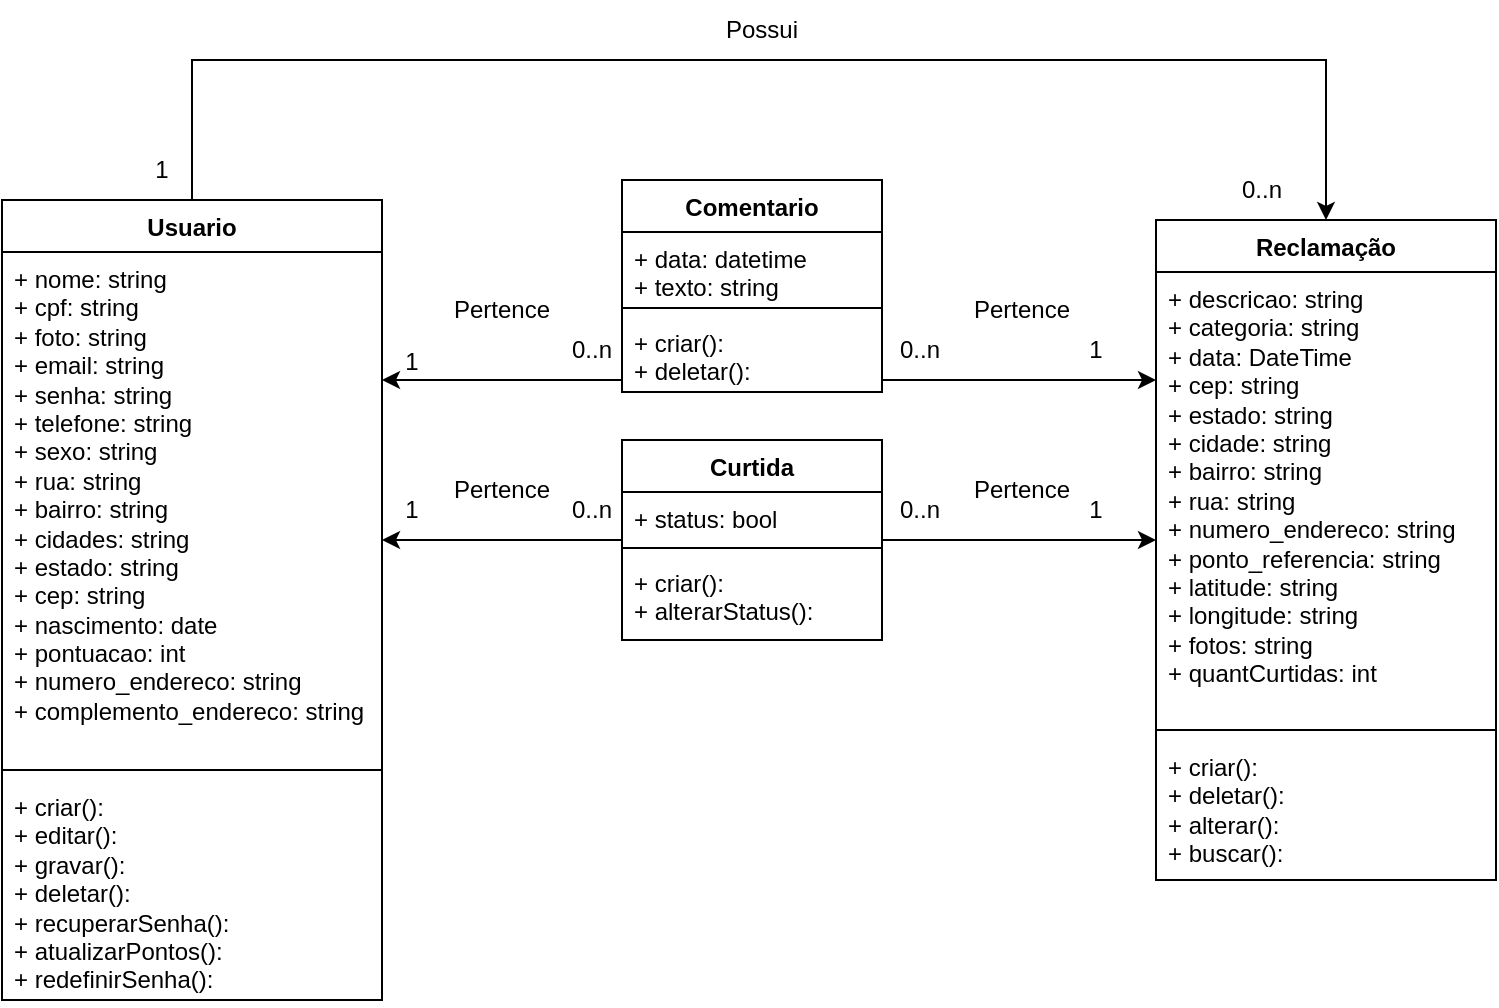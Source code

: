 <mxfile version="24.7.17">
  <diagram name="Página-1" id="DdRlDtEebFKFZhzjNbIg">
    <mxGraphModel dx="1167" dy="580" grid="1" gridSize="10" guides="1" tooltips="1" connect="1" arrows="1" fold="1" page="1" pageScale="1" pageWidth="827" pageHeight="1169" math="0" shadow="0">
      <root>
        <mxCell id="0" />
        <mxCell id="1" parent="0" />
        <mxCell id="LXjLLU86fBAdgUQdz-oU-1" value="Usuario" style="swimlane;fontStyle=1;align=center;verticalAlign=top;childLayout=stackLayout;horizontal=1;startSize=26;horizontalStack=0;resizeParent=1;resizeParentMax=0;resizeLast=0;collapsible=1;marginBottom=0;whiteSpace=wrap;html=1;" parent="1" vertex="1">
          <mxGeometry x="40" y="140" width="190" height="400" as="geometry">
            <mxRectangle x="40" y="120" width="80" height="30" as="alternateBounds" />
          </mxGeometry>
        </mxCell>
        <mxCell id="LXjLLU86fBAdgUQdz-oU-2" value="&lt;span style=&quot;text-wrap: nowrap;&quot;&gt;+ nome: string&lt;/span&gt;&lt;div&gt;+ cpf: string&lt;br style=&quot;padding: 0px; margin: 0px; text-wrap: nowrap;&quot;&gt;&lt;span style=&quot;text-wrap: nowrap;&quot;&gt;+ foto: string&lt;/span&gt;&lt;br style=&quot;padding: 0px; margin: 0px; text-wrap: nowrap;&quot;&gt;&lt;span style=&quot;text-wrap: nowrap;&quot;&gt;+ email: string&lt;/span&gt;&lt;br style=&quot;padding: 0px; margin: 0px; text-wrap: nowrap;&quot;&gt;&lt;span style=&quot;text-wrap: nowrap;&quot;&gt;+ senha: string&lt;/span&gt;&lt;br style=&quot;padding: 0px; margin: 0px; text-wrap: nowrap;&quot;&gt;&lt;span style=&quot;text-wrap: nowrap;&quot;&gt;+ telefone: string&lt;/span&gt;&lt;br style=&quot;padding: 0px; margin: 0px; text-wrap: nowrap;&quot;&gt;&lt;span style=&quot;text-wrap: nowrap;&quot;&gt;+ sexo: string&lt;/span&gt;&lt;br style=&quot;padding: 0px; margin: 0px; text-wrap: nowrap;&quot;&gt;&lt;span style=&quot;text-wrap: nowrap;&quot;&gt;+ rua: string&lt;/span&gt;&lt;/div&gt;&lt;div&gt;&lt;span style=&quot;text-wrap: nowrap;&quot;&gt;+ bairro: string&lt;/span&gt;&lt;/div&gt;&lt;div&gt;+ cidades: string&lt;/div&gt;&lt;div&gt;+ estado: string&lt;br style=&quot;padding: 0px; margin: 0px;&quot;&gt;&lt;span style=&quot;text-wrap: nowrap;&quot;&gt;+ cep: string&lt;/span&gt;&lt;br style=&quot;padding: 0px; margin: 0px; text-wrap: nowrap;&quot;&gt;&lt;span style=&quot;text-wrap: nowrap;&quot;&gt;+ nascimento: date&lt;/span&gt;&lt;br style=&quot;padding: 0px; margin: 0px; text-wrap: nowrap;&quot;&gt;&lt;span style=&quot;text-wrap: nowrap;&quot;&gt;+ pontuacao: int&lt;/span&gt;&lt;div&gt;&lt;span style=&quot;text-wrap: nowrap;&quot;&gt;+ numero_endereco: string&lt;/span&gt;&lt;span style=&quot;text-wrap: nowrap;&quot;&gt;&lt;br&gt;&lt;/span&gt;&lt;/div&gt;&lt;div&gt;&lt;span style=&quot;text-wrap: nowrap;&quot;&gt;+ complemento_endereco: string&lt;/span&gt;&lt;span style=&quot;text-wrap: nowrap;&quot;&gt;&lt;br&gt;&lt;/span&gt;&lt;/div&gt;&lt;/div&gt;" style="text;strokeColor=none;fillColor=none;align=left;verticalAlign=top;spacingLeft=4;spacingRight=4;overflow=hidden;rotatable=0;points=[[0,0.5],[1,0.5]];portConstraint=eastwest;whiteSpace=wrap;html=1;" parent="LXjLLU86fBAdgUQdz-oU-1" vertex="1">
          <mxGeometry y="26" width="190" height="254" as="geometry" />
        </mxCell>
        <mxCell id="LXjLLU86fBAdgUQdz-oU-3" value="" style="line;strokeWidth=1;fillColor=none;align=left;verticalAlign=middle;spacingTop=-1;spacingLeft=3;spacingRight=3;rotatable=0;labelPosition=right;points=[];portConstraint=eastwest;strokeColor=inherit;" parent="LXjLLU86fBAdgUQdz-oU-1" vertex="1">
          <mxGeometry y="280" width="190" height="10" as="geometry" />
        </mxCell>
        <mxCell id="LXjLLU86fBAdgUQdz-oU-4" value="&lt;span style=&quot;text-wrap: nowrap;&quot;&gt;+ criar():&lt;/span&gt;&lt;br style=&quot;padding: 0px; margin: 0px; text-wrap: nowrap;&quot;&gt;&lt;span style=&quot;text-wrap: nowrap;&quot;&gt;+ editar():&amp;nbsp;&lt;/span&gt;&lt;br style=&quot;padding: 0px; margin: 0px; text-wrap: nowrap;&quot;&gt;&lt;span style=&quot;text-wrap: nowrap;&quot;&gt;+ gravar():&lt;/span&gt;&lt;br style=&quot;padding: 0px; margin: 0px; text-wrap: nowrap;&quot;&gt;&lt;span style=&quot;text-wrap: nowrap;&quot;&gt;+ deletar():&amp;nbsp;&lt;/span&gt;&lt;br style=&quot;padding: 0px; margin: 0px; text-wrap: nowrap;&quot;&gt;&lt;span style=&quot;text-wrap: nowrap;&quot;&gt;+ recuperarSenha():&lt;/span&gt;&lt;br style=&quot;padding: 0px; margin: 0px; text-wrap: nowrap;&quot;&gt;&lt;span style=&quot;text-wrap: nowrap;&quot;&gt;+ atualizarPontos():&lt;/span&gt;&lt;br&gt;&lt;div&gt;&lt;span style=&quot;text-wrap: nowrap;&quot;&gt;+ redefinirSenha():&lt;/span&gt;&lt;span style=&quot;text-wrap: nowrap;&quot;&gt;&lt;br&gt;&lt;/span&gt;&lt;/div&gt;" style="text;strokeColor=none;fillColor=none;align=left;verticalAlign=top;spacingLeft=4;spacingRight=4;overflow=hidden;rotatable=0;points=[[0,0.5],[1,0.5]];portConstraint=eastwest;whiteSpace=wrap;html=1;" parent="LXjLLU86fBAdgUQdz-oU-1" vertex="1">
          <mxGeometry y="290" width="190" height="110" as="geometry" />
        </mxCell>
        <mxCell id="LXjLLU86fBAdgUQdz-oU-5" value="Reclamação" style="swimlane;fontStyle=1;align=center;verticalAlign=top;childLayout=stackLayout;horizontal=1;startSize=26;horizontalStack=0;resizeParent=1;resizeParentMax=0;resizeLast=0;collapsible=1;marginBottom=0;whiteSpace=wrap;html=1;" parent="1" vertex="1">
          <mxGeometry x="617" y="150" width="170" height="330" as="geometry" />
        </mxCell>
        <mxCell id="LXjLLU86fBAdgUQdz-oU-6" value="&lt;div&gt;&lt;span style=&quot;text-wrap: nowrap;&quot;&gt;+ descricao: string&lt;/span&gt;&lt;br style=&quot;padding: 0px; margin: 0px; text-wrap: nowrap;&quot;&gt;&lt;span style=&quot;text-wrap: nowrap;&quot;&gt;+ categoria: string&lt;/span&gt;&lt;br style=&quot;padding: 0px; margin: 0px; text-wrap: nowrap;&quot;&gt;&lt;span style=&quot;text-wrap: nowrap;&quot;&gt;+ data: DateTime&lt;/span&gt;&lt;/div&gt;&lt;div&gt;+&amp;nbsp;&lt;span style=&quot;text-wrap: nowrap; background-color: initial;&quot;&gt;cep: string&lt;/span&gt;&lt;/div&gt;&lt;div&gt;&lt;span style=&quot;text-wrap: nowrap; background-color: initial;&quot;&gt;+ estado: string&lt;/span&gt;&lt;/div&gt;&lt;div&gt;&lt;span style=&quot;text-wrap: nowrap; background-color: initial;&quot;&gt;+ cidade: string&lt;/span&gt;&lt;/div&gt;&lt;div&gt;&lt;span style=&quot;text-wrap: nowrap; background-color: initial;&quot;&gt;+ bairro: string&lt;/span&gt;&lt;/div&gt;&lt;div&gt;&lt;span style=&quot;text-wrap: nowrap;&quot;&gt;+ rua: string&lt;/span&gt;&lt;br style=&quot;text-wrap: nowrap;&quot;&gt;&lt;span style=&quot;text-wrap: nowrap;&quot;&gt;+ numero_endereco: string&lt;/span&gt;&lt;/div&gt;&lt;div&gt;&lt;span style=&quot;text-wrap: nowrap;&quot;&gt;+&amp;nbsp;&lt;/span&gt;&lt;span style=&quot;text-wrap: nowrap; background-color: initial;&quot;&gt;ponto_referencia: string&lt;/span&gt;&lt;br style=&quot;padding: 0px; margin: 0px; text-wrap: nowrap;&quot;&gt;&lt;span style=&quot;text-wrap: nowrap;&quot;&gt;+ latitude: string&lt;/span&gt;&lt;br style=&quot;padding: 0px; margin: 0px; text-wrap: nowrap;&quot;&gt;&lt;span style=&quot;text-wrap: nowrap;&quot;&gt;+ longitude: string&lt;/span&gt;&lt;br style=&quot;padding: 0px; margin: 0px; text-wrap: nowrap;&quot;&gt;&lt;span style=&quot;text-wrap: nowrap;&quot;&gt;+ fotos: string&lt;/span&gt;&lt;br style=&quot;padding: 0px; margin: 0px; text-wrap: nowrap;&quot;&gt;&lt;span style=&quot;text-wrap: nowrap;&quot;&gt;+ quantCurtidas: int&lt;/span&gt;&lt;br&gt;&lt;/div&gt;" style="text;strokeColor=none;fillColor=none;align=left;verticalAlign=top;spacingLeft=4;spacingRight=4;overflow=hidden;rotatable=0;points=[[0,0.5],[1,0.5]];portConstraint=eastwest;whiteSpace=wrap;html=1;" parent="LXjLLU86fBAdgUQdz-oU-5" vertex="1">
          <mxGeometry y="26" width="170" height="224" as="geometry" />
        </mxCell>
        <mxCell id="LXjLLU86fBAdgUQdz-oU-7" value="" style="line;strokeWidth=1;fillColor=none;align=left;verticalAlign=middle;spacingTop=-1;spacingLeft=3;spacingRight=3;rotatable=0;labelPosition=right;points=[];portConstraint=eastwest;strokeColor=inherit;" parent="LXjLLU86fBAdgUQdz-oU-5" vertex="1">
          <mxGeometry y="250" width="170" height="10" as="geometry" />
        </mxCell>
        <mxCell id="LXjLLU86fBAdgUQdz-oU-8" value="+ criar():&amp;nbsp;&lt;br style=&quot;padding: 0px; margin: 0px;&quot;&gt;&lt;span style=&quot;&quot;&gt;+ deletar():&amp;nbsp;&lt;/span&gt;&lt;br style=&quot;padding: 0px; margin: 0px;&quot;&gt;+ alterar():&lt;br&gt;+ buscar():&lt;span style=&quot;&quot;&gt;&amp;nbsp;&lt;/span&gt;&lt;br style=&quot;padding: 0px; margin: 0px;&quot;&gt;" style="text;strokeColor=none;fillColor=none;align=left;verticalAlign=top;spacingLeft=4;spacingRight=4;overflow=hidden;rotatable=0;points=[[0,0.5],[1,0.5]];portConstraint=eastwest;whiteSpace=wrap;html=1;" parent="LXjLLU86fBAdgUQdz-oU-5" vertex="1">
          <mxGeometry y="260" width="170" height="70" as="geometry" />
        </mxCell>
        <mxCell id="LXjLLU86fBAdgUQdz-oU-9" value="Comentario" style="swimlane;fontStyle=1;align=center;verticalAlign=top;childLayout=stackLayout;horizontal=1;startSize=26;horizontalStack=0;resizeParent=1;resizeParentMax=0;resizeLast=0;collapsible=1;marginBottom=0;whiteSpace=wrap;html=1;" parent="1" vertex="1">
          <mxGeometry x="350" y="130" width="130" height="106" as="geometry" />
        </mxCell>
        <mxCell id="LXjLLU86fBAdgUQdz-oU-10" value="+ data: datetime&lt;br&gt;+ texto: string" style="text;strokeColor=none;fillColor=none;align=left;verticalAlign=top;spacingLeft=4;spacingRight=4;overflow=hidden;rotatable=0;points=[[0,0.5],[1,0.5]];portConstraint=eastwest;whiteSpace=wrap;html=1;" parent="LXjLLU86fBAdgUQdz-oU-9" vertex="1">
          <mxGeometry y="26" width="130" height="34" as="geometry" />
        </mxCell>
        <mxCell id="LXjLLU86fBAdgUQdz-oU-11" value="" style="line;strokeWidth=1;fillColor=none;align=left;verticalAlign=middle;spacingTop=-1;spacingLeft=3;spacingRight=3;rotatable=0;labelPosition=right;points=[];portConstraint=eastwest;strokeColor=inherit;" parent="LXjLLU86fBAdgUQdz-oU-9" vertex="1">
          <mxGeometry y="60" width="130" height="8" as="geometry" />
        </mxCell>
        <mxCell id="LXjLLU86fBAdgUQdz-oU-12" value="+ criar():&#xa;+ deletar(): " style="text;align=left;verticalAlign=top;spacingLeft=4;spacingRight=4;overflow=hidden;rotatable=0;points=[[0,0.5],[1,0.5]];portConstraint=eastwest;" parent="LXjLLU86fBAdgUQdz-oU-9" vertex="1">
          <mxGeometry y="68" width="130" height="38" as="geometry" />
        </mxCell>
        <mxCell id="LXjLLU86fBAdgUQdz-oU-13" value="1" style="text;html=1;align=center;verticalAlign=middle;whiteSpace=wrap;rounded=0;" parent="1" vertex="1">
          <mxGeometry x="557" y="200" width="60" height="30" as="geometry" />
        </mxCell>
        <mxCell id="LXjLLU86fBAdgUQdz-oU-14" value="0..n" style="text;html=1;align=center;verticalAlign=middle;whiteSpace=wrap;rounded=0;" parent="1" vertex="1">
          <mxGeometry x="468.5" y="200" width="60" height="30" as="geometry" />
        </mxCell>
        <mxCell id="LXjLLU86fBAdgUQdz-oU-15" value="Curtida" style="swimlane;fontStyle=1;align=center;verticalAlign=top;childLayout=stackLayout;horizontal=1;startSize=26;horizontalStack=0;resizeParent=1;resizeParentMax=0;resizeLast=0;collapsible=1;marginBottom=0;whiteSpace=wrap;html=1;" parent="1" vertex="1">
          <mxGeometry x="350" y="260" width="130" height="100" as="geometry">
            <mxRectangle x="318.5" y="230" width="80" height="30" as="alternateBounds" />
          </mxGeometry>
        </mxCell>
        <mxCell id="LXjLLU86fBAdgUQdz-oU-16" value="+ status: bool" style="text;strokeColor=none;fillColor=none;align=left;verticalAlign=top;spacingLeft=4;spacingRight=4;overflow=hidden;rotatable=0;points=[[0,0.5],[1,0.5]];portConstraint=eastwest;whiteSpace=wrap;html=1;" parent="LXjLLU86fBAdgUQdz-oU-15" vertex="1">
          <mxGeometry y="26" width="130" height="24" as="geometry" />
        </mxCell>
        <mxCell id="LXjLLU86fBAdgUQdz-oU-17" value="" style="line;strokeWidth=1;fillColor=none;align=left;verticalAlign=middle;spacingTop=-1;spacingLeft=3;spacingRight=3;rotatable=0;labelPosition=right;points=[];portConstraint=eastwest;strokeColor=inherit;" parent="LXjLLU86fBAdgUQdz-oU-15" vertex="1">
          <mxGeometry y="50" width="130" height="8" as="geometry" />
        </mxCell>
        <mxCell id="LXjLLU86fBAdgUQdz-oU-18" value="+ criar():&#xa;+ alterarStatus(): " style="text;align=left;verticalAlign=top;spacingLeft=4;spacingRight=4;overflow=hidden;rotatable=0;points=[[0,0.5],[1,0.5]];portConstraint=eastwest;" parent="LXjLLU86fBAdgUQdz-oU-15" vertex="1">
          <mxGeometry y="58" width="130" height="42" as="geometry" />
        </mxCell>
        <mxCell id="LXjLLU86fBAdgUQdz-oU-19" value="1" style="text;html=1;align=center;verticalAlign=middle;whiteSpace=wrap;rounded=0;" parent="1" vertex="1">
          <mxGeometry x="557" y="280" width="60" height="30" as="geometry" />
        </mxCell>
        <mxCell id="LXjLLU86fBAdgUQdz-oU-20" value="0..n" style="text;html=1;align=center;verticalAlign=middle;whiteSpace=wrap;rounded=0;" parent="1" vertex="1">
          <mxGeometry x="320" y="200" width="30" height="30" as="geometry" />
        </mxCell>
        <mxCell id="LXjLLU86fBAdgUQdz-oU-21" value="1" style="text;html=1;align=center;verticalAlign=middle;whiteSpace=wrap;rounded=0;" parent="1" vertex="1">
          <mxGeometry x="230" y="206" width="30" height="30" as="geometry" />
        </mxCell>
        <mxCell id="LXjLLU86fBAdgUQdz-oU-22" value="0..n" style="text;html=1;align=center;verticalAlign=middle;whiteSpace=wrap;rounded=0;" parent="1" vertex="1">
          <mxGeometry x="468.5" y="280" width="60" height="30" as="geometry" />
        </mxCell>
        <mxCell id="LXjLLU86fBAdgUQdz-oU-23" value="0..n" style="text;html=1;align=center;verticalAlign=middle;whiteSpace=wrap;rounded=0;" parent="1" vertex="1">
          <mxGeometry x="324.25" y="280" width="21.5" height="30" as="geometry" />
        </mxCell>
        <mxCell id="LXjLLU86fBAdgUQdz-oU-24" value="1" style="text;html=1;align=center;verticalAlign=middle;whiteSpace=wrap;rounded=0;" parent="1" vertex="1">
          <mxGeometry x="230" y="280" width="30" height="30" as="geometry" />
        </mxCell>
        <mxCell id="LXjLLU86fBAdgUQdz-oU-25" value="0..n" style="text;html=1;align=center;verticalAlign=middle;whiteSpace=wrap;rounded=0;" parent="1" vertex="1">
          <mxGeometry x="640" y="120" width="60" height="30" as="geometry" />
        </mxCell>
        <mxCell id="LXjLLU86fBAdgUQdz-oU-26" value="1" style="text;html=1;align=center;verticalAlign=middle;whiteSpace=wrap;rounded=0;" parent="1" vertex="1">
          <mxGeometry x="90" y="110" width="60" height="30" as="geometry" />
        </mxCell>
        <mxCell id="LXjLLU86fBAdgUQdz-oU-27" value="" style="endArrow=classic;endFill=1;endSize=6;html=1;rounded=0;entryX=0.5;entryY=0;entryDx=0;entryDy=0;exitX=0.5;exitY=0;exitDx=0;exitDy=0;" parent="1" source="LXjLLU86fBAdgUQdz-oU-1" target="LXjLLU86fBAdgUQdz-oU-5" edge="1">
          <mxGeometry width="160" relative="1" as="geometry">
            <mxPoint x="330" y="70" as="sourcePoint" />
            <mxPoint x="478" y="70" as="targetPoint" />
            <Array as="points">
              <mxPoint x="135" y="70" />
              <mxPoint x="702" y="70" />
            </Array>
          </mxGeometry>
        </mxCell>
        <mxCell id="LXjLLU86fBAdgUQdz-oU-28" value="Possui" style="text;html=1;align=center;verticalAlign=middle;whiteSpace=wrap;rounded=0;" parent="1" vertex="1">
          <mxGeometry x="390" y="40" width="60" height="30" as="geometry" />
        </mxCell>
        <mxCell id="LXjLLU86fBAdgUQdz-oU-29" value="Pertence" style="text;html=1;align=center;verticalAlign=middle;whiteSpace=wrap;rounded=0;" parent="1" vertex="1">
          <mxGeometry x="260" y="180" width="60" height="30" as="geometry" />
        </mxCell>
        <mxCell id="LXjLLU86fBAdgUQdz-oU-30" value="Pertence" style="text;html=1;align=center;verticalAlign=middle;whiteSpace=wrap;rounded=0;" parent="1" vertex="1">
          <mxGeometry x="260" y="270" width="60" height="30" as="geometry" />
        </mxCell>
        <mxCell id="LXjLLU86fBAdgUQdz-oU-31" value="Pertence" style="text;html=1;align=center;verticalAlign=middle;whiteSpace=wrap;rounded=0;" parent="1" vertex="1">
          <mxGeometry x="520" y="180" width="60" height="30" as="geometry" />
        </mxCell>
        <mxCell id="LXjLLU86fBAdgUQdz-oU-32" value="Pertence" style="text;html=1;align=center;verticalAlign=middle;whiteSpace=wrap;rounded=0;" parent="1" vertex="1">
          <mxGeometry x="520" y="270" width="60" height="30" as="geometry" />
        </mxCell>
        <mxCell id="LXjLLU86fBAdgUQdz-oU-33" style="edgeStyle=orthogonalEdgeStyle;rounded=0;orthogonalLoop=1;jettySize=auto;html=1;" parent="1" target="LXjLLU86fBAdgUQdz-oU-5" edge="1">
          <mxGeometry relative="1" as="geometry">
            <Array as="points">
              <mxPoint x="480" y="310" />
            </Array>
            <mxPoint x="480" y="310" as="sourcePoint" />
          </mxGeometry>
        </mxCell>
        <mxCell id="LXjLLU86fBAdgUQdz-oU-34" style="edgeStyle=orthogonalEdgeStyle;rounded=0;orthogonalLoop=1;jettySize=auto;html=1;endArrow=classic;endFill=1;" parent="1" source="LXjLLU86fBAdgUQdz-oU-12" target="LXjLLU86fBAdgUQdz-oU-5" edge="1">
          <mxGeometry relative="1" as="geometry">
            <Array as="points">
              <mxPoint x="550" y="230" />
              <mxPoint x="550" y="230" />
            </Array>
          </mxGeometry>
        </mxCell>
        <mxCell id="LXjLLU86fBAdgUQdz-oU-35" style="edgeStyle=orthogonalEdgeStyle;rounded=0;orthogonalLoop=1;jettySize=auto;html=1;" parent="1" source="LXjLLU86fBAdgUQdz-oU-15" edge="1">
          <mxGeometry relative="1" as="geometry">
            <mxPoint x="230" y="310" as="targetPoint" />
            <Array as="points">
              <mxPoint x="230" y="310" />
            </Array>
          </mxGeometry>
        </mxCell>
        <mxCell id="LXjLLU86fBAdgUQdz-oU-36" style="edgeStyle=orthogonalEdgeStyle;rounded=0;orthogonalLoop=1;jettySize=auto;html=1;" parent="1" source="LXjLLU86fBAdgUQdz-oU-9" edge="1">
          <mxGeometry relative="1" as="geometry">
            <Array as="points">
              <mxPoint x="300" y="230" />
              <mxPoint x="300" y="230" />
            </Array>
            <mxPoint x="230" y="230" as="targetPoint" />
          </mxGeometry>
        </mxCell>
      </root>
    </mxGraphModel>
  </diagram>
</mxfile>
